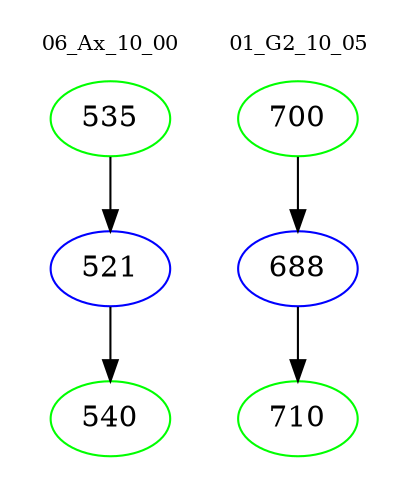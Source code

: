 digraph{
subgraph cluster_0 {
color = white
label = "06_Ax_10_00";
fontsize=10;
T0_535 [label="535", color="green"]
T0_535 -> T0_521 [color="black"]
T0_521 [label="521", color="blue"]
T0_521 -> T0_540 [color="black"]
T0_540 [label="540", color="green"]
}
subgraph cluster_1 {
color = white
label = "01_G2_10_05";
fontsize=10;
T1_700 [label="700", color="green"]
T1_700 -> T1_688 [color="black"]
T1_688 [label="688", color="blue"]
T1_688 -> T1_710 [color="black"]
T1_710 [label="710", color="green"]
}
}
